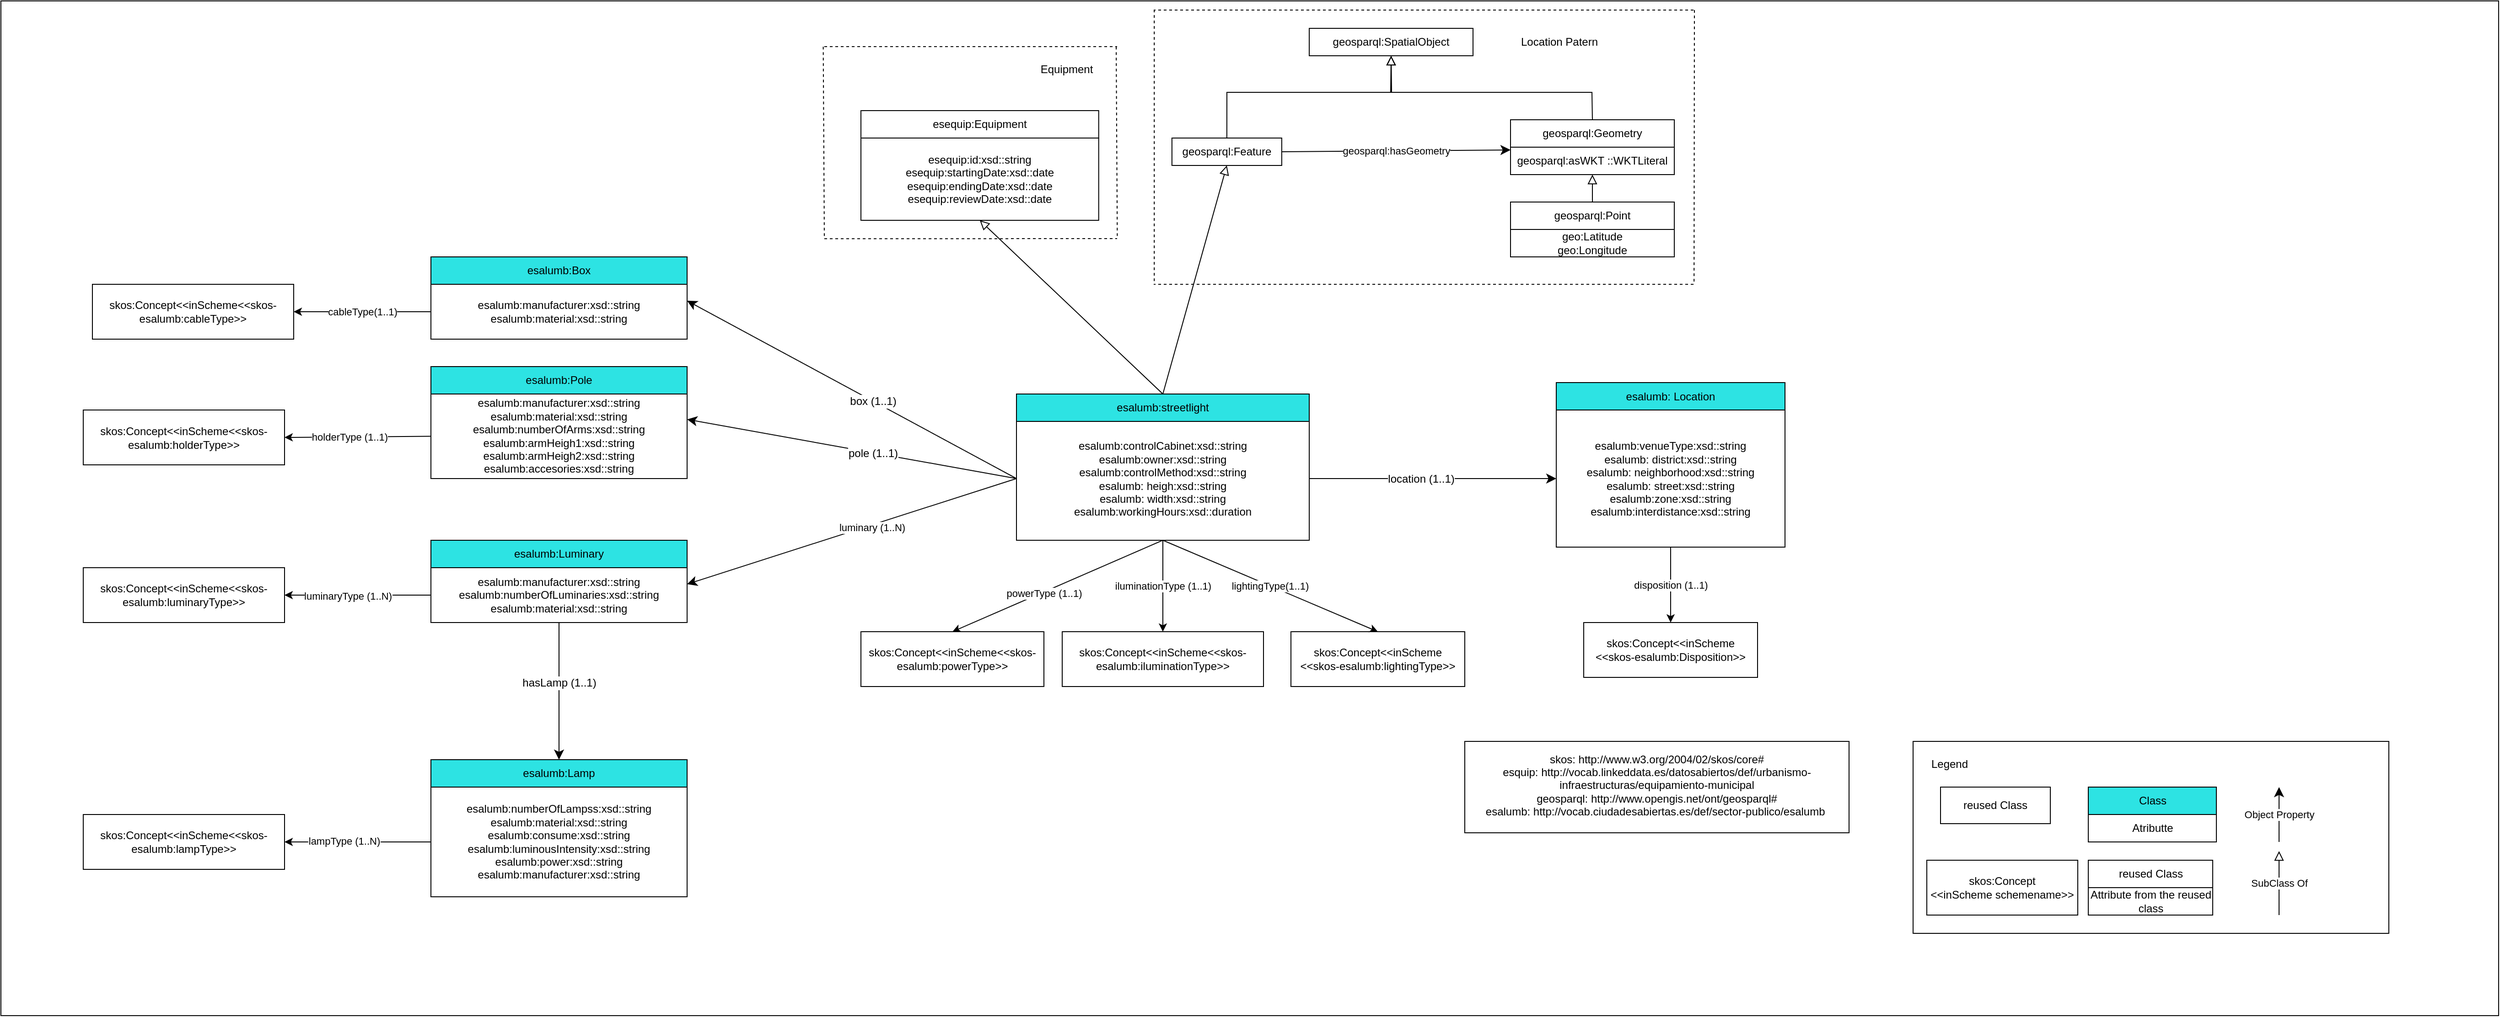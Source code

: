 <mxfile version="17.4.2" type="device"><diagram id="e428gesRJKgHhVkrDnYT" name="Página-2"><mxGraphModel dx="2932" dy="649" grid="1" gridSize="10" guides="1" tooltips="1" connect="1" arrows="1" fold="1" page="1" pageScale="1" pageWidth="827" pageHeight="1169" math="0" shadow="0"><root><mxCell id="gFt_EBzvBKmSdwnH_T5e-0"/><mxCell id="gFt_EBzvBKmSdwnH_T5e-1" parent="gFt_EBzvBKmSdwnH_T5e-0"/><mxCell id="qHx3l167eRb0o8u3b6_t-0" value="" style="rounded=0;whiteSpace=wrap;html=1;" parent="gFt_EBzvBKmSdwnH_T5e-1" vertex="1"><mxGeometry x="-1220" y="30" width="2730" height="1110" as="geometry"/></mxCell><mxCell id="wOGgkQfPhAHRgsVjdHP_-0" value="&lt;span&gt;esalumb:controlCabinet:xsd::string&lt;/span&gt;&lt;u&gt;&lt;br&gt;&lt;/u&gt;esalumb:owner:xsd::string&lt;br&gt;esalumb:controlMethod:xsd::string&lt;br&gt;esalumb: heigh:xsd::string&lt;br&gt;esalumb: width:xsd::string&lt;br&gt;esalumb:workingHours:xsd::duration&lt;span&gt;&lt;br&gt;&lt;/span&gt;" style="rounded=0;whiteSpace=wrap;html=1;snapToPoint=1;points=[[0.1,0],[0.2,0],[0.3,0],[0.4,0],[0.5,0],[0.6,0],[0.7,0],[0.8,0],[0.9,0],[0,0.1],[0,0.3],[0,0.5],[0,0.7],[0,0.9],[0.1,1],[0.2,1],[0.3,1],[0.4,1],[0.5,1],[0.6,1],[0.7,1],[0.8,1],[0.9,1],[1,0.1],[1,0.3],[1,0.5],[1,0.7],[1,0.9]];" parent="gFt_EBzvBKmSdwnH_T5e-1" vertex="1"><mxGeometry x="-110" y="485" width="320" height="135" as="geometry"/></mxCell><mxCell id="wOGgkQfPhAHRgsVjdHP_-1" value="esalumb:streetlight" style="rounded=0;whiteSpace=wrap;html=1;snapToPoint=1;points=[[0.1,0],[0.2,0],[0.3,0],[0.4,0],[0.5,0],[0.6,0],[0.7,0],[0.8,0],[0.9,0],[0,0.1],[0,0.3],[0,0.5],[0,0.7],[0,0.9],[0.1,1],[0.2,1],[0.3,1],[0.4,1],[0.5,1],[0.6,1],[0.7,1],[0.8,1],[0.9,1],[1,0.1],[1,0.3],[1,0.5],[1,0.7],[1,0.9]];fillColor=#2DE3E3;" parent="gFt_EBzvBKmSdwnH_T5e-1" vertex="1"><mxGeometry x="-110" y="460" width="320" height="30" as="geometry"/></mxCell><mxCell id="wOGgkQfPhAHRgsVjdHP_-3" value="esalumb:venueType:xsd::string&lt;br&gt;esalumb: district:xsd::string&lt;br&gt;esalumb: neighborhood:xsd::string&lt;br&gt;esalumb: street:xsd::string&lt;br&gt;esalumb:zone:xsd::string&lt;br&gt;esalumb:interdistance:xsd::string" style="rounded=0;whiteSpace=wrap;html=1;snapToPoint=1;points=[[0.1,0],[0.2,0],[0.3,0],[0.4,0],[0.5,0],[0.6,0],[0.7,0],[0.8,0],[0.9,0],[0,0.1],[0,0.3],[0,0.5],[0,0.7],[0,0.9],[0.1,1],[0.2,1],[0.3,1],[0.4,1],[0.5,1],[0.6,1],[0.7,1],[0.8,1],[0.9,1],[1,0.1],[1,0.3],[1,0.5],[1,0.7],[1,0.9]];" parent="gFt_EBzvBKmSdwnH_T5e-1" vertex="1"><mxGeometry x="480" y="477.5" width="250" height="150" as="geometry"/></mxCell><mxCell id="wOGgkQfPhAHRgsVjdHP_-4" value="esalumb: Location" style="rounded=0;whiteSpace=wrap;html=1;snapToPoint=1;points=[[0.1,0],[0.2,0],[0.3,0],[0.4,0],[0.5,0],[0.6,0],[0.7,0],[0.8,0],[0.9,0],[0,0.1],[0,0.3],[0,0.5],[0,0.7],[0,0.9],[0.1,1],[0.2,1],[0.3,1],[0.4,1],[0.5,1],[0.6,1],[0.7,1],[0.8,1],[0.9,1],[1,0.1],[1,0.3],[1,0.5],[1,0.7],[1,0.9]];fillColor=#2DE3E3;" parent="gFt_EBzvBKmSdwnH_T5e-1" vertex="1"><mxGeometry x="480" y="447.5" width="250" height="30" as="geometry"/></mxCell><mxCell id="DPqcts68qOre62kYzFas-4" style="edgeStyle=orthogonalEdgeStyle;rounded=0;orthogonalLoop=1;jettySize=auto;html=1;exitX=0.5;exitY=1;exitDx=0;exitDy=0;" parent="gFt_EBzvBKmSdwnH_T5e-1" source="wOGgkQfPhAHRgsVjdHP_-0" target="wOGgkQfPhAHRgsVjdHP_-0" edge="1"><mxGeometry relative="1" as="geometry"/></mxCell><mxCell id="qGrU05ty7huBXTV7_1Z9-4" value="esalumb:manufacturer:xsd::string&lt;br&gt;esalumb:material:xsd::string" style="rounded=0;whiteSpace=wrap;html=1;snapToPoint=1;points=[[0.1,0],[0.2,0],[0.3,0],[0.4,0],[0.5,0],[0.6,0],[0.7,0],[0.8,0],[0.9,0],[0,0.1],[0,0.3],[0,0.5],[0,0.7],[0,0.9],[0.1,1],[0.2,1],[0.3,1],[0.4,1],[0.5,1],[0.6,1],[0.7,1],[0.8,1],[0.9,1],[1,0.1],[1,0.3],[1,0.5],[1,0.7],[1,0.9]];fillColor=#FFFFFF;" parent="gFt_EBzvBKmSdwnH_T5e-1" vertex="1"><mxGeometry x="-750" y="340" width="280" height="60" as="geometry"/></mxCell><mxCell id="qGrU05ty7huBXTV7_1Z9-5" value="esalumb:Box" style="rounded=0;whiteSpace=wrap;html=1;snapToPoint=1;points=[[0.1,0],[0.2,0],[0.3,0],[0.4,0],[0.5,0],[0.6,0],[0.7,0],[0.8,0],[0.9,0],[0,0.1],[0,0.3],[0,0.5],[0,0.7],[0,0.9],[0.1,1],[0.2,1],[0.3,1],[0.4,1],[0.5,1],[0.6,1],[0.7,1],[0.8,1],[0.9,1],[1,0.1],[1,0.3],[1,0.5],[1,0.7],[1,0.9]];fillColor=#2DE3E3;" parent="gFt_EBzvBKmSdwnH_T5e-1" vertex="1"><mxGeometry x="-750" y="310" width="280" height="30" as="geometry"/></mxCell><mxCell id="qGrU05ty7huBXTV7_1Z9-6" value="esalumb:manufacturer:xsd::string&lt;br&gt;esalumb:material:xsd::string&lt;br&gt;esalumb:numberOfArms:xsd::string&lt;br&gt;esalumb:armHeigh1:xsd::string&lt;br&gt;esalumb:armHeigh2:xsd::string&lt;br&gt;esalumb:accesories:xsd::string&lt;span&gt;&lt;br&gt;&lt;/span&gt;" style="rounded=0;whiteSpace=wrap;html=1;snapToPoint=1;points=[[0.1,0],[0.2,0],[0.3,0],[0.4,0],[0.5,0],[0.6,0],[0.7,0],[0.8,0],[0.9,0],[0,0.1],[0,0.3],[0,0.5],[0,0.7],[0,0.9],[0.1,1],[0.2,1],[0.3,1],[0.4,1],[0.5,1],[0.6,1],[0.7,1],[0.8,1],[0.9,1],[1,0.1],[1,0.3],[1,0.5],[1,0.7],[1,0.9]];fillColor=#FFFFFF;" parent="gFt_EBzvBKmSdwnH_T5e-1" vertex="1"><mxGeometry x="-750" y="460" width="280" height="92.5" as="geometry"/></mxCell><mxCell id="qGrU05ty7huBXTV7_1Z9-7" value="esalumb&lt;span&gt;:Pole&lt;/span&gt;" style="rounded=0;whiteSpace=wrap;html=1;snapToPoint=1;points=[[0.1,0],[0.2,0],[0.3,0],[0.4,0],[0.5,0],[0.6,0],[0.7,0],[0.8,0],[0.9,0],[0,0.1],[0,0.3],[0,0.5],[0,0.7],[0,0.9],[0.1,1],[0.2,1],[0.3,1],[0.4,1],[0.5,1],[0.6,1],[0.7,1],[0.8,1],[0.9,1],[1,0.1],[1,0.3],[1,0.5],[1,0.7],[1,0.9]];fillColor=#2DE3E3;" parent="gFt_EBzvBKmSdwnH_T5e-1" vertex="1"><mxGeometry x="-750" y="430" width="280" height="30" as="geometry"/></mxCell><mxCell id="qGrU05ty7huBXTV7_1Z9-10" value="esalumb:manufacturer:xsd::string&lt;br&gt;esalumb:numberOfLuminaries:xsd::string&lt;br&gt;esalumb:material:xsd::string&lt;span&gt;&lt;br&gt;&lt;/span&gt;" style="rounded=0;whiteSpace=wrap;html=1;snapToPoint=1;points=[[0.1,0],[0.2,0],[0.3,0],[0.4,0],[0.5,0],[0.6,0],[0.7,0],[0.8,0],[0.9,0],[0,0.1],[0,0.3],[0,0.5],[0,0.7],[0,0.9],[0.1,1],[0.2,1],[0.3,1],[0.4,1],[0.5,1],[0.6,1],[0.7,1],[0.8,1],[0.9,1],[1,0.1],[1,0.3],[1,0.5],[1,0.7],[1,0.9]];fillColor=#FFFFFF;" parent="gFt_EBzvBKmSdwnH_T5e-1" vertex="1"><mxGeometry x="-750" y="650" width="280" height="60" as="geometry"/></mxCell><mxCell id="qGrU05ty7huBXTV7_1Z9-11" value="esalumb&lt;span&gt;:Luminary&lt;/span&gt;" style="rounded=0;whiteSpace=wrap;html=1;snapToPoint=1;points=[[0.1,0],[0.2,0],[0.3,0],[0.4,0],[0.5,0],[0.6,0],[0.7,0],[0.8,0],[0.9,0],[0,0.1],[0,0.3],[0,0.5],[0,0.7],[0,0.9],[0.1,1],[0.2,1],[0.3,1],[0.4,1],[0.5,1],[0.6,1],[0.7,1],[0.8,1],[0.9,1],[1,0.1],[1,0.3],[1,0.5],[1,0.7],[1,0.9]];fillColor=#2DE3E3;" parent="gFt_EBzvBKmSdwnH_T5e-1" vertex="1"><mxGeometry x="-750" y="620" width="280" height="30" as="geometry"/></mxCell><mxCell id="qGrU05ty7huBXTV7_1Z9-12" value="esalumb:numberOfLampss:xsd::string&lt;br&gt;esalumb:material:xsd::string&lt;br&gt;esalumb:consume:xsd::string&lt;br&gt;esalumb:luminousIntensity:xsd::string&lt;br&gt;esalumb:power:xsd::string&lt;br&gt;esalumb:manufacturer:xsd::string" style="rounded=0;whiteSpace=wrap;html=1;snapToPoint=1;points=[[0.1,0],[0.2,0],[0.3,0],[0.4,0],[0.5,0],[0.6,0],[0.7,0],[0.8,0],[0.9,0],[0,0.1],[0,0.3],[0,0.5],[0,0.7],[0,0.9],[0.1,1],[0.2,1],[0.3,1],[0.4,1],[0.5,1],[0.6,1],[0.7,1],[0.8,1],[0.9,1],[1,0.1],[1,0.3],[1,0.5],[1,0.7],[1,0.9]];fillColor=#FFFFFF;" parent="gFt_EBzvBKmSdwnH_T5e-1" vertex="1"><mxGeometry x="-750" y="890" width="280" height="120" as="geometry"/></mxCell><mxCell id="qGrU05ty7huBXTV7_1Z9-13" value="esalumb&lt;span&gt;:Lamp&lt;/span&gt;" style="rounded=0;whiteSpace=wrap;html=1;snapToPoint=1;points=[[0.1,0],[0.2,0],[0.3,0],[0.4,0],[0.5,0],[0.6,0],[0.7,0],[0.8,0],[0.9,0],[0,0.1],[0,0.3],[0,0.5],[0,0.7],[0,0.9],[0.1,1],[0.2,1],[0.3,1],[0.4,1],[0.5,1],[0.6,1],[0.7,1],[0.8,1],[0.9,1],[1,0.1],[1,0.3],[1,0.5],[1,0.7],[1,0.9]];fillColor=#2DE3E3;" parent="gFt_EBzvBKmSdwnH_T5e-1" vertex="1"><mxGeometry x="-750" y="860" width="280" height="30" as="geometry"/></mxCell><mxCell id="qGrU05ty7huBXTV7_1Z9-26" value="" style="endArrow=classic;html=1;exitX=1;exitY=0.5;exitDx=0;exitDy=0;entryX=0;entryY=0.5;entryDx=0;entryDy=0;endSize=8;arcSize=0;rounded=0;" parent="gFt_EBzvBKmSdwnH_T5e-1" source="wOGgkQfPhAHRgsVjdHP_-0" target="wOGgkQfPhAHRgsVjdHP_-3" edge="1"><mxGeometry width="50" height="50" relative="1" as="geometry"><mxPoint x="110" y="405" as="sourcePoint"/><mxPoint x="284" y="405" as="targetPoint"/></mxGeometry></mxCell><mxCell id="qGrU05ty7huBXTV7_1Z9-27" value="location (1..1)" style="text;html=1;align=center;verticalAlign=middle;resizable=0;points=[];labelBackgroundColor=#ffffff;fillColor=#FFFFFF;" parent="qGrU05ty7huBXTV7_1Z9-26" vertex="1" connectable="0"><mxGeometry x="-0.127" relative="1" as="geometry"><mxPoint x="4.17" as="offset"/></mxGeometry></mxCell><mxCell id="bHKJgjvmhFTb6MqbkRUl-0" value="" style="endArrow=classic;html=1;exitX=0;exitY=0.5;exitDx=0;exitDy=0;entryX=1;entryY=0.3;entryDx=0;entryDy=0;endSize=8;arcSize=0;rounded=0;" parent="gFt_EBzvBKmSdwnH_T5e-1" source="wOGgkQfPhAHRgsVjdHP_-0" target="qGrU05ty7huBXTV7_1Z9-4" edge="1"><mxGeometry width="50" height="50" relative="1" as="geometry"><mxPoint x="-100" y="450" as="sourcePoint"/><mxPoint x="97" y="450" as="targetPoint"/></mxGeometry></mxCell><mxCell id="bHKJgjvmhFTb6MqbkRUl-1" value="box (1..1)" style="text;html=1;align=center;verticalAlign=middle;resizable=0;points=[];labelBackgroundColor=#ffffff;" parent="bHKJgjvmhFTb6MqbkRUl-0" vertex="1" connectable="0"><mxGeometry x="-0.127" relative="1" as="geometry"><mxPoint as="offset"/></mxGeometry></mxCell><mxCell id="bHKJgjvmhFTb6MqbkRUl-2" value="" style="endArrow=classic;html=1;exitX=0;exitY=0.5;exitDx=0;exitDy=0;entryX=1;entryY=0.3;entryDx=0;entryDy=0;endSize=8;arcSize=0;rounded=0;" parent="gFt_EBzvBKmSdwnH_T5e-1" source="wOGgkQfPhAHRgsVjdHP_-0" target="qGrU05ty7huBXTV7_1Z9-6" edge="1"><mxGeometry width="50" height="50" relative="1" as="geometry"><mxPoint x="-100" y="450" as="sourcePoint"/><mxPoint x="97" y="450" as="targetPoint"/></mxGeometry></mxCell><mxCell id="bHKJgjvmhFTb6MqbkRUl-3" value="pole (1..1)" style="text;html=1;align=center;verticalAlign=middle;resizable=0;points=[];labelBackgroundColor=#ffffff;" parent="bHKJgjvmhFTb6MqbkRUl-2" vertex="1" connectable="0"><mxGeometry x="-0.127" relative="1" as="geometry"><mxPoint as="offset"/></mxGeometry></mxCell><mxCell id="bHKJgjvmhFTb6MqbkRUl-4" value="" style="endArrow=classic;html=1;exitX=0;exitY=0.5;exitDx=0;exitDy=0;entryX=1;entryY=0.3;entryDx=0;entryDy=0;endSize=8;arcSize=0;rounded=0;" parent="gFt_EBzvBKmSdwnH_T5e-1" source="wOGgkQfPhAHRgsVjdHP_-0" target="qGrU05ty7huBXTV7_1Z9-10" edge="1"><mxGeometry width="50" height="50" relative="1" as="geometry"><mxPoint x="-100" y="450" as="sourcePoint"/><mxPoint x="97" y="450" as="targetPoint"/></mxGeometry></mxCell><mxCell id="bHKJgjvmhFTb6MqbkRUl-6" value="luminary (1..N)" style="edgeLabel;html=1;align=center;verticalAlign=middle;resizable=0;points=[];" parent="bHKJgjvmhFTb6MqbkRUl-4" vertex="1" connectable="0"><mxGeometry x="-0.119" y="2" relative="1" as="geometry"><mxPoint as="offset"/></mxGeometry></mxCell><mxCell id="bHKJgjvmhFTb6MqbkRUl-9" value="geosparql:Feature" style="rounded=0;whiteSpace=wrap;html=1;snapToPoint=1;points=[[0.1,0],[0.2,0],[0.3,0],[0.4,0],[0.5,0],[0.6,0],[0.7,0],[0.8,0],[0.9,0],[0,0.1],[0,0.3],[0,0.5],[0,0.7],[0,0.9],[0.1,1],[0.2,1],[0.3,1],[0.4,1],[0.5,1],[0.6,1],[0.7,1],[0.8,1],[0.9,1],[1,0.1],[1,0.3],[1,0.5],[1,0.7],[1,0.9]];" parent="gFt_EBzvBKmSdwnH_T5e-1" vertex="1"><mxGeometry x="59.94" y="180.0" width="120" height="30" as="geometry"/></mxCell><mxCell id="bHKJgjvmhFTb6MqbkRUl-10" value="" style="endArrow=block;html=1;fontColor=#000099;endFill=0;entryX=0.5;entryY=1;entryDx=0;entryDy=0;endSize=8;arcSize=0;rounded=0;exitX=0.5;exitY=0;exitDx=0;exitDy=0;" parent="gFt_EBzvBKmSdwnH_T5e-1" source="wOGgkQfPhAHRgsVjdHP_-1" target="bHKJgjvmhFTb6MqbkRUl-9" edge="1"><mxGeometry width="50" height="50" relative="1" as="geometry"><mxPoint x="690" y="310" as="sourcePoint"/><mxPoint x="690" y="240" as="targetPoint"/><Array as="points"/></mxGeometry></mxCell><mxCell id="bHKJgjvmhFTb6MqbkRUl-13" value="geosparql:asWKT ::WKTLiteral" style="rounded=0;whiteSpace=wrap;html=1;snapToPoint=1;points=[[0.1,0],[0.2,0],[0.3,0],[0.4,0],[0.5,0],[0.6,0],[0.7,0],[0.8,0],[0.9,0],[0,0.1],[0,0.3],[0,0.5],[0,0.7],[0,0.9],[0.1,1],[0.2,1],[0.3,1],[0.4,1],[0.5,1],[0.6,1],[0.7,1],[0.8,1],[0.9,1],[1,0.1],[1,0.3],[1,0.5],[1,0.7],[1,0.9]];" parent="gFt_EBzvBKmSdwnH_T5e-1" vertex="1"><mxGeometry x="430" y="190" width="179" height="30" as="geometry"/></mxCell><mxCell id="bHKJgjvmhFTb6MqbkRUl-14" value="geosparql:Geometry" style="rounded=0;whiteSpace=wrap;html=1;snapToPoint=1;points=[[0.1,0],[0.2,0],[0.3,0],[0.4,0],[0.5,0],[0.6,0],[0.7,0],[0.8,0],[0.9,0],[0,0.1],[0,0.3],[0,0.5],[0,0.7],[0,0.9],[0.1,1],[0.2,1],[0.3,1],[0.4,1],[0.5,1],[0.6,1],[0.7,1],[0.8,1],[0.9,1],[1,0.1],[1,0.3],[1,0.5],[1,0.7],[1,0.9]];" parent="gFt_EBzvBKmSdwnH_T5e-1" vertex="1"><mxGeometry x="430" y="160.0" width="179" height="30" as="geometry"/></mxCell><mxCell id="bHKJgjvmhFTb6MqbkRUl-18" value="" style="endArrow=block;html=1;fontColor=#000099;endFill=0;endSize=8;arcSize=0;rounded=0;entryX=0.5;entryY=1;entryDx=0;entryDy=0;exitX=0.5;exitY=0;exitDx=0;exitDy=0;" parent="gFt_EBzvBKmSdwnH_T5e-1" source="bHKJgjvmhFTb6MqbkRUl-34" target="bHKJgjvmhFTb6MqbkRUl-13" edge="1"><mxGeometry width="50" height="50" relative="1" as="geometry"><mxPoint x="940" y="440" as="sourcePoint"/><mxPoint x="1040" y="333" as="targetPoint"/></mxGeometry></mxCell><mxCell id="bHKJgjvmhFTb6MqbkRUl-30" value="geosparql:hasGeometry" style="endArrow=classic;html=1;exitX=1;exitY=0.5;exitDx=0;exitDy=0;entryX=0;entryY=0.1;entryDx=0;entryDy=0;endSize=8;arcSize=0;rounded=0;" parent="gFt_EBzvBKmSdwnH_T5e-1" source="bHKJgjvmhFTb6MqbkRUl-9" target="bHKJgjvmhFTb6MqbkRUl-13" edge="1"><mxGeometry width="50" height="50" relative="1" as="geometry"><mxPoint x="600" y="305" as="sourcePoint"/><mxPoint x="790" y="305" as="targetPoint"/></mxGeometry></mxCell><mxCell id="bHKJgjvmhFTb6MqbkRUl-33" value="geo:Latitude&lt;br&gt;geo:Longitude" style="rounded=0;whiteSpace=wrap;html=1;snapToPoint=1;points=[[0.1,0],[0.2,0],[0.3,0],[0.4,0],[0.5,0],[0.6,0],[0.7,0],[0.8,0],[0.9,0],[0,0.1],[0,0.3],[0,0.5],[0,0.7],[0,0.9],[0.1,1],[0.2,1],[0.3,1],[0.4,1],[0.5,1],[0.6,1],[0.7,1],[0.8,1],[0.9,1],[1,0.1],[1,0.3],[1,0.5],[1,0.7],[1,0.9]];" parent="gFt_EBzvBKmSdwnH_T5e-1" vertex="1"><mxGeometry x="430" y="280.0" width="179" height="30" as="geometry"/></mxCell><mxCell id="bHKJgjvmhFTb6MqbkRUl-34" value="geosparql:Point" style="rounded=0;whiteSpace=wrap;html=1;snapToPoint=1;points=[[0.1,0],[0.2,0],[0.3,0],[0.4,0],[0.5,0],[0.6,0],[0.7,0],[0.8,0],[0.9,0],[0,0.1],[0,0.3],[0,0.5],[0,0.7],[0,0.9],[0.1,1],[0.2,1],[0.3,1],[0.4,1],[0.5,1],[0.6,1],[0.7,1],[0.8,1],[0.9,1],[1,0.1],[1,0.3],[1,0.5],[1,0.7],[1,0.9]];" parent="gFt_EBzvBKmSdwnH_T5e-1" vertex="1"><mxGeometry x="430" y="250.0" width="179" height="30" as="geometry"/></mxCell><mxCell id="IhY2I2tJhYC46PhCYdeF-5" value="geosparql:SpatialObject" style="rounded=0;whiteSpace=wrap;html=1;snapToPoint=1;points=[[0.1,0],[0.2,0],[0.3,0],[0.4,0],[0.5,0],[0.6,0],[0.7,0],[0.8,0],[0.9,0],[0,0.1],[0,0.3],[0,0.5],[0,0.7],[0,0.9],[0.1,1],[0.2,1],[0.3,1],[0.4,1],[0.5,1],[0.6,1],[0.7,1],[0.8,1],[0.9,1],[1,0.1],[1,0.3],[1,0.5],[1,0.7],[1,0.9]];" parent="gFt_EBzvBKmSdwnH_T5e-1" vertex="1"><mxGeometry x="210" y="60.0" width="179" height="30" as="geometry"/></mxCell><mxCell id="pQOrDrD6G0cWitjIZptJ-0" value="" style="rounded=0;whiteSpace=wrap;html=1;" parent="gFt_EBzvBKmSdwnH_T5e-1" vertex="1"><mxGeometry x="870" y="840" width="520" height="210" as="geometry"/></mxCell><mxCell id="pQOrDrD6G0cWitjIZptJ-1" value="reused Class" style="rounded=0;whiteSpace=wrap;html=1;" parent="gFt_EBzvBKmSdwnH_T5e-1" vertex="1"><mxGeometry x="900" y="890" width="120" height="40" as="geometry"/></mxCell><mxCell id="pQOrDrD6G0cWitjIZptJ-3" value="Class" style="rounded=0;whiteSpace=wrap;html=1;snapToPoint=1;points=[[0.1,0],[0.2,0],[0.3,0],[0.4,0],[0.5,0],[0.6,0],[0.7,0],[0.8,0],[0.9,0],[0,0.1],[0,0.3],[0,0.5],[0,0.7],[0,0.9],[0.1,1],[0.2,1],[0.3,1],[0.4,1],[0.5,1],[0.6,1],[0.7,1],[0.8,1],[0.9,1],[1,0.1],[1,0.3],[1,0.5],[1,0.7],[1,0.9]];fillColor=#2DE3E3;" parent="gFt_EBzvBKmSdwnH_T5e-1" vertex="1"><mxGeometry x="1061.5" y="890" width="140" height="30" as="geometry"/></mxCell><mxCell id="pQOrDrD6G0cWitjIZptJ-4" value="Atributte" style="rounded=0;whiteSpace=wrap;html=1;snapToPoint=1;points=[[0.1,0],[0.2,0],[0.3,0],[0.4,0],[0.5,0],[0.6,0],[0.7,0],[0.8,0],[0.9,0],[0,0.1],[0,0.3],[0,0.5],[0,0.7],[0,0.9],[0.1,1],[0.2,1],[0.3,1],[0.4,1],[0.5,1],[0.6,1],[0.7,1],[0.8,1],[0.9,1],[1,0.1],[1,0.3],[1,0.5],[1,0.7],[1,0.9]];fillColor=#FFFFFF;" parent="gFt_EBzvBKmSdwnH_T5e-1" vertex="1"><mxGeometry x="1061.5" y="920" width="140" height="30" as="geometry"/></mxCell><mxCell id="pQOrDrD6G0cWitjIZptJ-5" value="Attribute from the reused class" style="rounded=0;whiteSpace=wrap;html=1;snapToPoint=1;points=[[0.1,0],[0.2,0],[0.3,0],[0.4,0],[0.5,0],[0.6,0],[0.7,0],[0.8,0],[0.9,0],[0,0.1],[0,0.3],[0,0.5],[0,0.7],[0,0.9],[0.1,1],[0.2,1],[0.3,1],[0.4,1],[0.5,1],[0.6,1],[0.7,1],[0.8,1],[0.9,1],[1,0.1],[1,0.3],[1,0.5],[1,0.7],[1,0.9]];fillColor=#FFFFFF;" parent="gFt_EBzvBKmSdwnH_T5e-1" vertex="1"><mxGeometry x="1061.5" y="1000" width="136" height="30" as="geometry"/></mxCell><mxCell id="pQOrDrD6G0cWitjIZptJ-6" value="reused Class" style="rounded=0;whiteSpace=wrap;html=1;snapToPoint=1;points=[[0.1,0],[0.2,0],[0.3,0],[0.4,0],[0.5,0],[0.6,0],[0.7,0],[0.8,0],[0.9,0],[0,0.1],[0,0.3],[0,0.5],[0,0.7],[0,0.9],[0.1,1],[0.2,1],[0.3,1],[0.4,1],[0.5,1],[0.6,1],[0.7,1],[0.8,1],[0.9,1],[1,0.1],[1,0.3],[1,0.5],[1,0.7],[1,0.9]];fillColor=#FFFFFF;" parent="gFt_EBzvBKmSdwnH_T5e-1" vertex="1"><mxGeometry x="1061.5" y="970" width="136" height="30" as="geometry"/></mxCell><mxCell id="pQOrDrD6G0cWitjIZptJ-8" value="Object Property" style="endArrow=classic;html=1;endSize=8;arcSize=0;rounded=0;" parent="gFt_EBzvBKmSdwnH_T5e-1" edge="1"><mxGeometry width="50" height="50" relative="1" as="geometry"><mxPoint x="1270" y="950" as="sourcePoint"/><mxPoint x="1270" y="890" as="targetPoint"/></mxGeometry></mxCell><mxCell id="pQOrDrD6G0cWitjIZptJ-16" value="&lt;span style=&quot;color: rgb(0 , 0 , 0)&quot;&gt;SubClass Of&lt;/span&gt;" style="endArrow=block;html=1;fontColor=#000099;exitX=0.5;exitY=0;exitDx=0;exitDy=0;endFill=0;entryX=0.5;entryY=1;entryDx=0;entryDy=0;endSize=8;arcSize=0;rounded=0;" parent="gFt_EBzvBKmSdwnH_T5e-1" edge="1"><mxGeometry width="50" height="50" relative="1" as="geometry"><mxPoint x="1270" y="1030" as="sourcePoint"/><mxPoint x="1270" y="960" as="targetPoint"/></mxGeometry></mxCell><mxCell id="pQOrDrD6G0cWitjIZptJ-19" value="Legend" style="text;html=1;strokeColor=none;fillColor=none;align=center;verticalAlign=middle;whiteSpace=wrap;rounded=0;" parent="gFt_EBzvBKmSdwnH_T5e-1" vertex="1"><mxGeometry x="880" y="850" width="60" height="30" as="geometry"/></mxCell><mxCell id="9bl74Zb8ZhMn1Q-J3hvB-4" value="esequip:Equipment" style="rounded=0;whiteSpace=wrap;html=1;snapToPoint=1;points=[[0.1,0],[0.2,0],[0.3,0],[0.4,0],[0.5,0],[0.6,0],[0.7,0],[0.8,0],[0.9,0],[0,0.1],[0,0.3],[0,0.5],[0,0.7],[0,0.9],[0.1,1],[0.2,1],[0.3,1],[0.4,1],[0.5,1],[0.6,1],[0.7,1],[0.8,1],[0.9,1],[1,0.1],[1,0.3],[1,0.5],[1,0.7],[1,0.9]];" parent="gFt_EBzvBKmSdwnH_T5e-1" vertex="1"><mxGeometry x="-280" y="150" width="259.87" height="30" as="geometry"/></mxCell><mxCell id="9bl74Zb8ZhMn1Q-J3hvB-5" value="" style="endArrow=classic;html=1;exitX=0.5;exitY=1;exitDx=0;exitDy=0;entryX=0.5;entryY=0;entryDx=0;entryDy=0;endSize=8;arcSize=0;rounded=0;" parent="gFt_EBzvBKmSdwnH_T5e-1" source="qGrU05ty7huBXTV7_1Z9-10" target="qGrU05ty7huBXTV7_1Z9-13" edge="1"><mxGeometry width="50" height="50" relative="1" as="geometry"><mxPoint x="-350" y="580" as="sourcePoint"/><mxPoint x="-153" y="580" as="targetPoint"/></mxGeometry></mxCell><mxCell id="9bl74Zb8ZhMn1Q-J3hvB-6" value="hasLamp (1..1)" style="text;html=1;align=center;verticalAlign=middle;resizable=0;points=[];labelBackgroundColor=#ffffff;" parent="9bl74Zb8ZhMn1Q-J3hvB-5" vertex="1" connectable="0"><mxGeometry x="-0.127" relative="1" as="geometry"><mxPoint as="offset"/></mxGeometry></mxCell><mxCell id="9bl74Zb8ZhMn1Q-J3hvB-10" value="" style="endArrow=block;html=1;fontColor=#000099;endFill=0;endSize=8;arcSize=0;rounded=0;entryX=0.5;entryY=1;entryDx=0;entryDy=0;exitX=0.5;exitY=0;exitDx=0;exitDy=0;" parent="gFt_EBzvBKmSdwnH_T5e-1" source="wOGgkQfPhAHRgsVjdHP_-1" target="9bl74Zb8ZhMn1Q-J3hvB-3" edge="1"><mxGeometry width="50" height="50" relative="1" as="geometry"><mxPoint x="120" y="680" as="sourcePoint"/><mxPoint x="49.5" y="770" as="targetPoint"/></mxGeometry></mxCell><mxCell id="ZgUkzQID7uLGxqjKA6jz-4" value="Location Patern" style="text;html=1;strokeColor=none;fillColor=none;align=center;verticalAlign=middle;whiteSpace=wrap;rounded=0;" parent="gFt_EBzvBKmSdwnH_T5e-1" vertex="1"><mxGeometry x="413" y="60" width="140.5" height="30" as="geometry"/></mxCell><mxCell id="ZgUkzQID7uLGxqjKA6jz-9" value="Equipment" style="text;html=1;strokeColor=none;fillColor=none;align=center;verticalAlign=middle;whiteSpace=wrap;rounded=0;" parent="gFt_EBzvBKmSdwnH_T5e-1" vertex="1"><mxGeometry x="-110" y="90" width="110" height="30" as="geometry"/></mxCell><mxCell id="9bl74Zb8ZhMn1Q-J3hvB-3" value="esequip:id:xsd::string&lt;br&gt;esequip:startingDate:xsd::date&lt;br&gt;esequip:endingDate:xsd::date&lt;br&gt;esequip:reviewDate:xsd::date" style="rounded=0;whiteSpace=wrap;html=1;snapToPoint=1;points=[[0.1,0],[0.2,0],[0.3,0],[0.4,0],[0.5,0],[0.6,0],[0.7,0],[0.8,0],[0.9,0],[0,0.1],[0,0.3],[0,0.5],[0,0.7],[0,0.9],[0.1,1],[0.2,1],[0.3,1],[0.4,1],[0.5,1],[0.6,1],[0.7,1],[0.8,1],[0.9,1],[1,0.1],[1,0.3],[1,0.5],[1,0.7],[1,0.9]];" parent="gFt_EBzvBKmSdwnH_T5e-1" vertex="1"><mxGeometry x="-280" y="180" width="259.87" height="90" as="geometry"/></mxCell><mxCell id="F7zj1IGawAUC-YgU3Szz-5" value="skos:Concept&amp;lt;&amp;lt;inScheme&amp;lt;&amp;lt;skos-esalumb:iluminationType&amp;gt;&amp;gt;" style="rounded=0;whiteSpace=wrap;html=1;" parent="gFt_EBzvBKmSdwnH_T5e-1" vertex="1"><mxGeometry x="-60" y="720" width="220" height="60" as="geometry"/></mxCell><mxCell id="F7zj1IGawAUC-YgU3Szz-6" value="skos:Concept&amp;lt;&amp;lt;inScheme&lt;br&gt;&amp;lt;&amp;lt;skos-esalumb:lightingType&amp;gt;&amp;gt;" style="rounded=0;whiteSpace=wrap;html=1;" parent="gFt_EBzvBKmSdwnH_T5e-1" vertex="1"><mxGeometry x="190" y="720" width="190" height="60" as="geometry"/></mxCell><mxCell id="F7zj1IGawAUC-YgU3Szz-7" value="skos:Concept&amp;lt;&amp;lt;inScheme&amp;lt;&amp;lt;skos-esalumb:powerType&amp;gt;&amp;gt;" style="rounded=0;whiteSpace=wrap;html=1;" parent="gFt_EBzvBKmSdwnH_T5e-1" vertex="1"><mxGeometry x="-280" y="720" width="200" height="60" as="geometry"/></mxCell><mxCell id="OZpx7c7yXWTA_iKWI5jT-0" value="skos:Concept&amp;lt;&amp;lt;inScheme&amp;lt;&amp;lt;skos-esalumb:holderType&amp;gt;&amp;gt;" style="rounded=0;whiteSpace=wrap;html=1;" parent="gFt_EBzvBKmSdwnH_T5e-1" vertex="1"><mxGeometry x="-1130" y="477.5" width="220" height="60" as="geometry"/></mxCell><mxCell id="OZpx7c7yXWTA_iKWI5jT-1" value="skos:Concept&amp;lt;&amp;lt;inScheme&amp;lt;&amp;lt;skos-esalumb:luminaryType&amp;gt;&amp;gt;" style="rounded=0;whiteSpace=wrap;html=1;" parent="gFt_EBzvBKmSdwnH_T5e-1" vertex="1"><mxGeometry x="-1130" y="650" width="220" height="60" as="geometry"/></mxCell><mxCell id="OZpx7c7yXWTA_iKWI5jT-2" value="skos:Concept&amp;lt;&amp;lt;inScheme&amp;lt;&amp;lt;skos-esalumb:lampType&amp;gt;&amp;gt;" style="rounded=0;whiteSpace=wrap;html=1;" parent="gFt_EBzvBKmSdwnH_T5e-1" vertex="1"><mxGeometry x="-1130" y="920" width="220" height="60" as="geometry"/></mxCell><mxCell id="OZpx7c7yXWTA_iKWI5jT-3" style="edgeStyle=orthogonalEdgeStyle;rounded=0;orthogonalLoop=1;jettySize=auto;html=1;exitX=0.5;exitY=1;exitDx=0;exitDy=0;" parent="gFt_EBzvBKmSdwnH_T5e-1" source="F7zj1IGawAUC-YgU3Szz-6" target="F7zj1IGawAUC-YgU3Szz-6" edge="1"><mxGeometry relative="1" as="geometry"/></mxCell><mxCell id="OZpx7c7yXWTA_iKWI5jT-4" value="lightingType(1..1)" style="endArrow=classic;html=1;rounded=0;exitX=0.5;exitY=1;exitDx=0;exitDy=0;entryX=0.5;entryY=0;entryDx=0;entryDy=0;" parent="gFt_EBzvBKmSdwnH_T5e-1" source="wOGgkQfPhAHRgsVjdHP_-0" target="F7zj1IGawAUC-YgU3Szz-6" edge="1"><mxGeometry width="50" height="50" relative="1" as="geometry"><mxPoint x="80" y="800" as="sourcePoint"/><mxPoint x="130" y="750" as="targetPoint"/></mxGeometry></mxCell><mxCell id="OZpx7c7yXWTA_iKWI5jT-5" value="iluminationType (1..1)" style="endArrow=classic;html=1;rounded=0;exitX=0.5;exitY=1;exitDx=0;exitDy=0;" parent="gFt_EBzvBKmSdwnH_T5e-1" source="wOGgkQfPhAHRgsVjdHP_-0" target="F7zj1IGawAUC-YgU3Szz-5" edge="1"><mxGeometry width="50" height="50" relative="1" as="geometry"><mxPoint x="80" y="800" as="sourcePoint"/><mxPoint x="130" y="750" as="targetPoint"/></mxGeometry></mxCell><mxCell id="OZpx7c7yXWTA_iKWI5jT-6" value="" style="endArrow=classic;html=1;rounded=0;entryX=0.5;entryY=0;entryDx=0;entryDy=0;" parent="gFt_EBzvBKmSdwnH_T5e-1" target="F7zj1IGawAUC-YgU3Szz-7" edge="1"><mxGeometry width="50" height="50" relative="1" as="geometry"><mxPoint x="50" y="620" as="sourcePoint"/><mxPoint x="130" y="750" as="targetPoint"/></mxGeometry></mxCell><mxCell id="OZpx7c7yXWTA_iKWI5jT-7" value="powerType (1..1)" style="edgeLabel;html=1;align=center;verticalAlign=middle;resizable=0;points=[];" parent="OZpx7c7yXWTA_iKWI5jT-6" vertex="1" connectable="0"><mxGeometry x="0.142" y="1" relative="1" as="geometry"><mxPoint as="offset"/></mxGeometry></mxCell><mxCell id="OZpx7c7yXWTA_iKWI5jT-8" value="" style="endArrow=classic;html=1;rounded=0;exitX=0;exitY=0.5;exitDx=0;exitDy=0;entryX=1;entryY=0.5;entryDx=0;entryDy=0;" parent="gFt_EBzvBKmSdwnH_T5e-1" source="qGrU05ty7huBXTV7_1Z9-6" target="OZpx7c7yXWTA_iKWI5jT-0" edge="1"><mxGeometry width="50" height="50" relative="1" as="geometry"><mxPoint x="-650" y="400" as="sourcePoint"/><mxPoint x="-600" y="350" as="targetPoint"/></mxGeometry></mxCell><mxCell id="OZpx7c7yXWTA_iKWI5jT-9" value="holderType (1..1)" style="edgeLabel;html=1;align=center;verticalAlign=middle;resizable=0;points=[];" parent="OZpx7c7yXWTA_iKWI5jT-8" vertex="1" connectable="0"><mxGeometry x="0.333" relative="1" as="geometry"><mxPoint x="17" as="offset"/></mxGeometry></mxCell><mxCell id="OZpx7c7yXWTA_iKWI5jT-10" value="" style="endArrow=classic;html=1;rounded=0;exitX=0;exitY=0.5;exitDx=0;exitDy=0;entryX=1;entryY=0.5;entryDx=0;entryDy=0;" parent="gFt_EBzvBKmSdwnH_T5e-1" source="qGrU05ty7huBXTV7_1Z9-10" target="OZpx7c7yXWTA_iKWI5jT-1" edge="1"><mxGeometry width="50" height="50" relative="1" as="geometry"><mxPoint x="-650" y="400" as="sourcePoint"/><mxPoint x="-600" y="350" as="targetPoint"/></mxGeometry></mxCell><mxCell id="OZpx7c7yXWTA_iKWI5jT-11" value="luminaryType (1..N)" style="edgeLabel;html=1;align=center;verticalAlign=middle;resizable=0;points=[];" parent="OZpx7c7yXWTA_iKWI5jT-10" vertex="1" connectable="0"><mxGeometry x="0.145" y="1" relative="1" as="geometry"><mxPoint as="offset"/></mxGeometry></mxCell><mxCell id="OZpx7c7yXWTA_iKWI5jT-12" value="" style="endArrow=classic;html=1;rounded=0;exitX=0;exitY=0.5;exitDx=0;exitDy=0;entryX=1;entryY=0.5;entryDx=0;entryDy=0;" parent="gFt_EBzvBKmSdwnH_T5e-1" source="qGrU05ty7huBXTV7_1Z9-12" target="OZpx7c7yXWTA_iKWI5jT-2" edge="1"><mxGeometry width="50" height="50" relative="1" as="geometry"><mxPoint x="-650" y="700" as="sourcePoint"/><mxPoint x="-600" y="650" as="targetPoint"/></mxGeometry></mxCell><mxCell id="OZpx7c7yXWTA_iKWI5jT-13" value="lampType (1..N)" style="edgeLabel;html=1;align=center;verticalAlign=middle;resizable=0;points=[];" parent="OZpx7c7yXWTA_iKWI5jT-12" vertex="1" connectable="0"><mxGeometry x="0.207" y="-1" relative="1" as="geometry"><mxPoint x="1" as="offset"/></mxGeometry></mxCell><mxCell id="OZpx7c7yXWTA_iKWI5jT-14" value="skos:Concept&lt;br&gt;&amp;lt;&amp;lt;inScheme schemename&amp;gt;&amp;gt;" style="rounded=0;whiteSpace=wrap;html=1;" parent="gFt_EBzvBKmSdwnH_T5e-1" vertex="1"><mxGeometry x="885" y="970" width="165" height="60" as="geometry"/></mxCell><mxCell id="OZpx7c7yXWTA_iKWI5jT-16" value="skos:Concept&amp;lt;&amp;lt;inScheme&lt;br&gt;&amp;lt;&amp;lt;skos-esalumb:Disposition&amp;gt;&amp;gt;" style="rounded=0;whiteSpace=wrap;html=1;" parent="gFt_EBzvBKmSdwnH_T5e-1" vertex="1"><mxGeometry x="510" y="710" width="190" height="60" as="geometry"/></mxCell><mxCell id="OZpx7c7yXWTA_iKWI5jT-17" value="disposition (1..1)" style="endArrow=classic;html=1;rounded=0;exitX=0.5;exitY=1;exitDx=0;exitDy=0;" parent="gFt_EBzvBKmSdwnH_T5e-1" source="wOGgkQfPhAHRgsVjdHP_-3" target="OZpx7c7yXWTA_iKWI5jT-16" edge="1"><mxGeometry width="50" height="50" relative="1" as="geometry"><mxPoint x="430" y="620" as="sourcePoint"/><mxPoint x="480" y="570" as="targetPoint"/></mxGeometry></mxCell><mxCell id="NA6J5VV9slNVHM2t9638-0" value="" style="endArrow=block;html=1;fontColor=#000099;exitX=0.5;exitY=0;exitDx=0;exitDy=0;endFill=0;endSize=8;arcSize=0;rounded=0;entryX=0.5;entryY=1;entryDx=0;entryDy=0;" parent="gFt_EBzvBKmSdwnH_T5e-1" source="bHKJgjvmhFTb6MqbkRUl-9" target="IhY2I2tJhYC46PhCYdeF-5" edge="1"><mxGeometry width="50" height="50" relative="1" as="geometry"><mxPoint x="210" y="-40" as="sourcePoint"/><mxPoint x="210" y="-110" as="targetPoint"/><Array as="points"><mxPoint x="120" y="130"/><mxPoint x="299" y="130"/></Array></mxGeometry></mxCell><mxCell id="NA6J5VV9slNVHM2t9638-3" value="" style="endArrow=block;html=1;fontColor=#000099;exitX=0.5;exitY=0;exitDx=0;exitDy=0;endFill=0;entryX=0.5;entryY=1;entryDx=0;entryDy=0;endSize=8;arcSize=0;rounded=0;" parent="gFt_EBzvBKmSdwnH_T5e-1" source="bHKJgjvmhFTb6MqbkRUl-14" target="IhY2I2tJhYC46PhCYdeF-5" edge="1"><mxGeometry width="50" height="50" relative="1" as="geometry"><mxPoint x="210" y="-40" as="sourcePoint"/><mxPoint x="210" y="-110" as="targetPoint"/><Array as="points"><mxPoint x="519" y="130"/><mxPoint x="300" y="130"/></Array></mxGeometry></mxCell><mxCell id="NA6J5VV9slNVHM2t9638-6" value="skos:Concept&amp;lt;&amp;lt;inScheme&amp;lt;&amp;lt;skos-esalumb:cableType&amp;gt;&amp;gt;" style="rounded=0;whiteSpace=wrap;html=1;" parent="gFt_EBzvBKmSdwnH_T5e-1" vertex="1"><mxGeometry x="-1120" y="340" width="220" height="60" as="geometry"/></mxCell><mxCell id="NA6J5VV9slNVHM2t9638-8" value="cableType(1..1)" style="endArrow=classic;html=1;rounded=0;exitX=0;exitY=0.5;exitDx=0;exitDy=0;entryX=1;entryY=0.5;entryDx=0;entryDy=0;" parent="gFt_EBzvBKmSdwnH_T5e-1" source="qGrU05ty7huBXTV7_1Z9-4" target="NA6J5VV9slNVHM2t9638-6" edge="1"><mxGeometry width="50" height="50" relative="1" as="geometry"><mxPoint x="-650" y="260" as="sourcePoint"/><mxPoint x="-600" y="210" as="targetPoint"/></mxGeometry></mxCell><mxCell id="nC56H7w24lw8MzEXLJ_0-0" value="" style="endArrow=none;dashed=1;html=1;rounded=0;" parent="gFt_EBzvBKmSdwnH_T5e-1" edge="1"><mxGeometry width="50" height="50" relative="1" as="geometry"><mxPoint x="-320" y="80" as="sourcePoint"/><mxPoint y="80" as="targetPoint"/><Array as="points"><mxPoint x="-240" y="80"/></Array></mxGeometry></mxCell><mxCell id="nC56H7w24lw8MzEXLJ_0-1" value="" style="endArrow=none;dashed=1;html=1;rounded=0;exitX=0.348;exitY=0.107;exitDx=0;exitDy=0;exitPerimeter=0;" parent="gFt_EBzvBKmSdwnH_T5e-1" edge="1"><mxGeometry width="50" height="50" relative="1" as="geometry"><mxPoint x="-320.0" y="290.17" as="sourcePoint"/><mxPoint y="290" as="targetPoint"/></mxGeometry></mxCell><mxCell id="nC56H7w24lw8MzEXLJ_0-2" value="" style="endArrow=none;dashed=1;html=1;rounded=0;exitX=0.344;exitY=0.107;exitDx=0;exitDy=0;exitPerimeter=0;" parent="gFt_EBzvBKmSdwnH_T5e-1" edge="1"><mxGeometry width="50" height="50" relative="1" as="geometry"><mxPoint x="-321.2" y="80.17" as="sourcePoint"/><mxPoint x="-320" y="290" as="targetPoint"/></mxGeometry></mxCell><mxCell id="nC56H7w24lw8MzEXLJ_0-3" value="" style="endArrow=none;dashed=1;html=1;rounded=0;exitX=0.344;exitY=0.107;exitDx=0;exitDy=0;exitPerimeter=0;" parent="gFt_EBzvBKmSdwnH_T5e-1" edge="1"><mxGeometry width="50" height="50" relative="1" as="geometry"><mxPoint x="-1.0" y="80.17" as="sourcePoint"/><mxPoint x="0.2" y="290" as="targetPoint"/></mxGeometry></mxCell><mxCell id="nC56H7w24lw8MzEXLJ_0-5" value="" style="endArrow=none;dashed=1;html=1;rounded=0;exitX=0.478;exitY=0.076;exitDx=0;exitDy=0;exitPerimeter=0;entryX=0.478;entryY=0.305;entryDx=0;entryDy=0;entryPerimeter=0;" parent="gFt_EBzvBKmSdwnH_T5e-1" edge="1"><mxGeometry width="50" height="50" relative="1" as="geometry"><mxPoint x="40.6" y="39.56" as="sourcePoint"/><mxPoint x="40.6" y="339.55" as="targetPoint"/></mxGeometry></mxCell><mxCell id="nC56H7w24lw8MzEXLJ_0-6" value="" style="endArrow=none;dashed=1;html=1;rounded=0;" parent="gFt_EBzvBKmSdwnH_T5e-1" edge="1"><mxGeometry width="50" height="50" relative="1" as="geometry"><mxPoint x="631" y="40" as="sourcePoint"/><mxPoint x="630.6" y="340.0" as="targetPoint"/></mxGeometry></mxCell><mxCell id="nC56H7w24lw8MzEXLJ_0-7" value="" style="endArrow=none;dashed=1;html=1;rounded=0;" parent="gFt_EBzvBKmSdwnH_T5e-1" edge="1"><mxGeometry width="50" height="50" relative="1" as="geometry"><mxPoint x="630" y="340" as="sourcePoint"/><mxPoint x="40" y="340" as="targetPoint"/></mxGeometry></mxCell><mxCell id="nC56H7w24lw8MzEXLJ_0-8" value="" style="endArrow=none;dashed=1;html=1;rounded=0;" parent="gFt_EBzvBKmSdwnH_T5e-1" edge="1"><mxGeometry width="50" height="50" relative="1" as="geometry"><mxPoint x="630" y="40" as="sourcePoint"/><mxPoint x="40.0" y="40" as="targetPoint"/></mxGeometry></mxCell><mxCell id="K_0UM22N3WhIrkXC1Id2-0" value="" style="rounded=0;whiteSpace=wrap;html=1;" parent="gFt_EBzvBKmSdwnH_T5e-1" vertex="1"><mxGeometry x="380" y="840" width="420" height="100" as="geometry"/></mxCell><mxCell id="K_0UM22N3WhIrkXC1Id2-1" value="skos: http://www.w3.org/2004/02/skos/core#&lt;br&gt;esquip: http://vocab.linkeddata.es/datosabiertos/def/urbanismo-infraestructuras/equipamiento-municipal&lt;br&gt;geosparql: http://www.opengis.net/ont/geosparql#&lt;br&gt;esalumb: http://vocab.ciudadesabiertas.es/def/sector-publico/esalumb&amp;nbsp;" style="text;html=1;strokeColor=none;fillColor=none;align=center;verticalAlign=middle;whiteSpace=wrap;rounded=0;" parent="gFt_EBzvBKmSdwnH_T5e-1" vertex="1"><mxGeometry x="395" y="830" width="390" height="115" as="geometry"/></mxCell></root></mxGraphModel></diagram></mxfile>